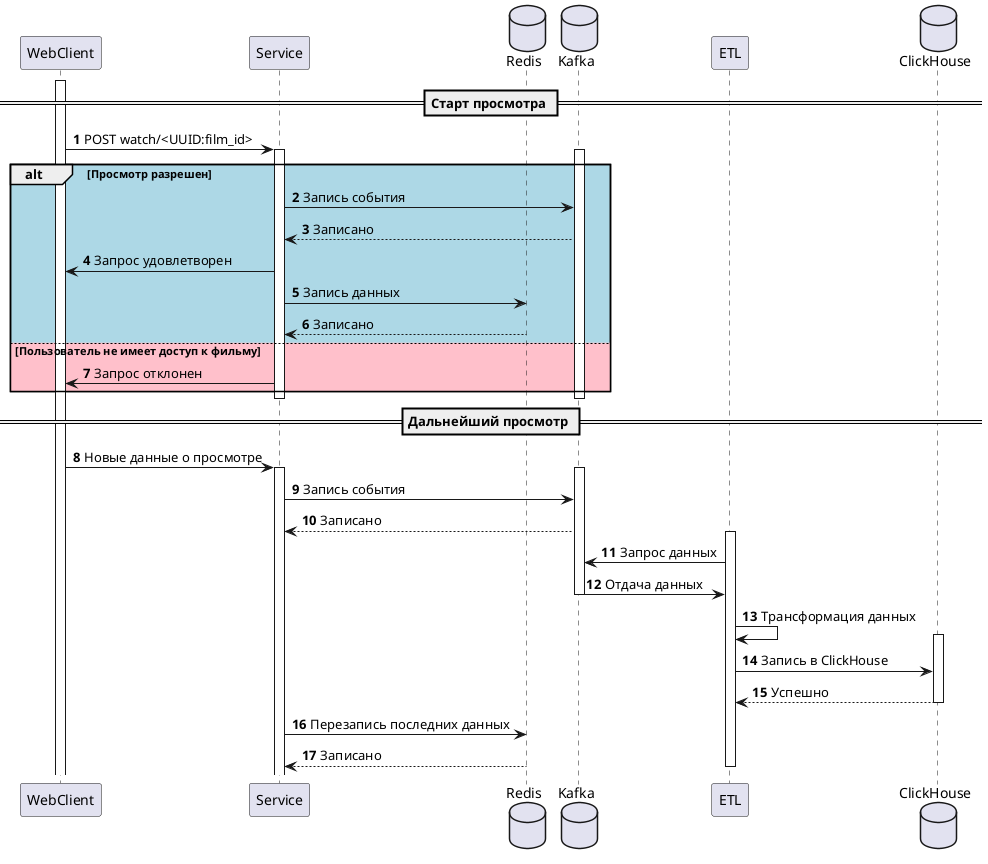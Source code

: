 @startuml ugc-watch-film
== Старт просмотра ==
autonumber
activate WebClient
WebClient -> Service: POST watch/<UUID:film_id>
activate Service
database Redis
database Kafka
alt #LightBlue Просмотр разрешен
    database Kafka
    activate Kafka
    Service -> Kafka: Запись события
    Kafka --> Service: Записано
    Service -> WebClient: Запрос удовлетворен
    Service -> Redis: Запись данных
    Redis --> Service: Записано
else #Pink Пользователь не имеет доступ к фильму
    Service -> WebClient: Запрос отклонен
end
deactivate Kafka
deactivate Service

== Дальнейший просмотр ==
WebClient -> Service: Новые данные о просмотре
activate Service
activate Kafka
Service -> Kafka: Запись события
Kafka --> Service: Записано
activate ETL
database ClickHouse
ETL -> Kafka: Запрос данных
Kafka -> ETL: Отдача данных
deactivate Kafka
ETL -> ETL: Трансформация данных
activate ClickHouse
ETL -> ClickHouse: Запись в ClickHouse
ClickHouse --> ETL: Успешно
deactivate ClickHouse
Service -> Redis: Перезапись последних данных
Redis --> Service: Записано
deactivate ETL
@enduml